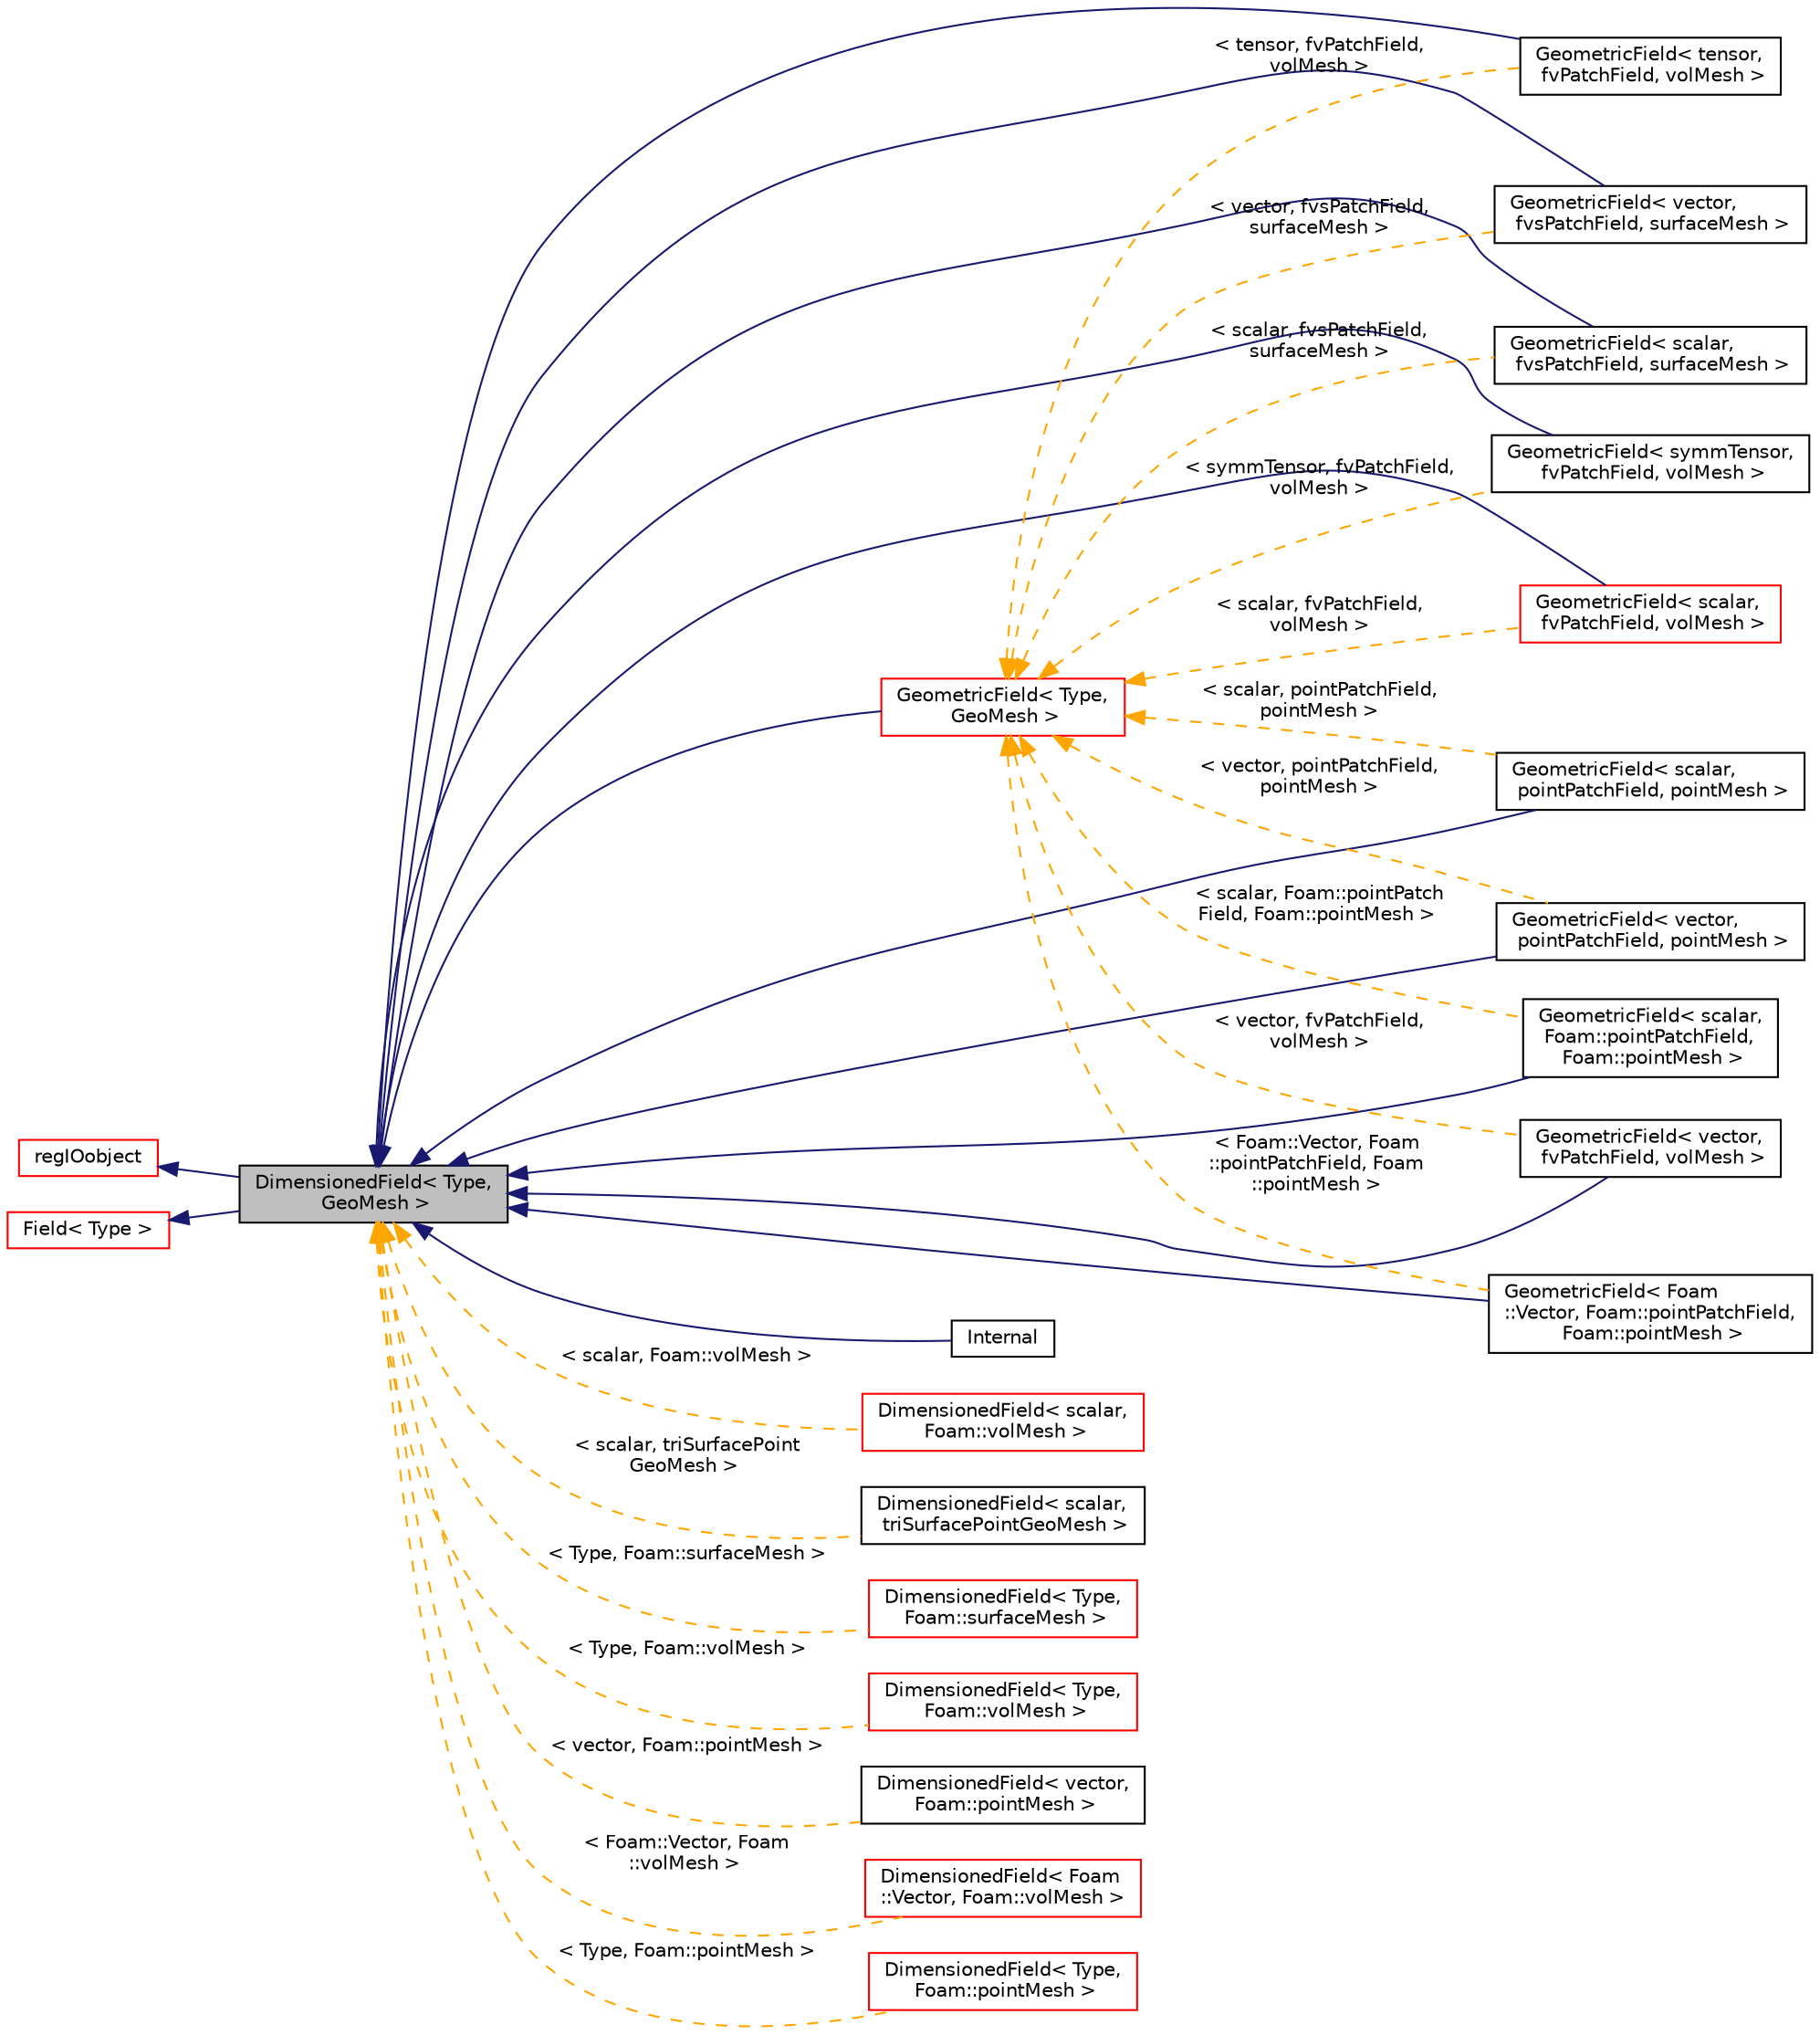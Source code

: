 digraph "DimensionedField&lt; Type, GeoMesh &gt;"
{
  bgcolor="transparent";
  edge [fontname="Helvetica",fontsize="10",labelfontname="Helvetica",labelfontsize="10"];
  node [fontname="Helvetica",fontsize="10",shape=record];
  rankdir="LR";
  Node1 [label="DimensionedField\< Type,\l GeoMesh \>",height=0.2,width=0.4,color="black", fillcolor="grey75", style="filled", fontcolor="black"];
  Node2 -> Node1 [dir="back",color="midnightblue",fontsize="10",style="solid",fontname="Helvetica"];
  Node2 [label="regIOobject",height=0.2,width=0.4,color="red",URL="$a02200.html",tooltip="regIOobject is an abstract class derived from IOobject to handle automatic object registration with t..."];
  Node3 -> Node1 [dir="back",color="midnightblue",fontsize="10",style="solid",fontname="Helvetica"];
  Node3 [label="Field\< Type \>",height=0.2,width=0.4,color="red",URL="$a00758.html",tooltip="Pre-declare SubField and related Field type. "];
  Node1 -> Node4 [dir="back",color="midnightblue",fontsize="10",style="solid",fontname="Helvetica"];
  Node4 [label="GeometricField\< Type,\l GeoMesh \>",height=0.2,width=0.4,color="red",URL="$a00930.html",tooltip="Generic GeometricField class. "];
  Node4 -> Node5 [dir="back",color="orange",fontsize="10",style="dashed",label=" \< symmTensor, fvPatchField,\l volMesh \>" ,fontname="Helvetica"];
  Node5 [label="GeometricField\< symmTensor,\l fvPatchField, volMesh \>",height=0.2,width=0.4,color="black",URL="$a00930.html"];
  Node4 -> Node6 [dir="back",color="orange",fontsize="10",style="dashed",label=" \< tensor, fvPatchField,\l volMesh \>" ,fontname="Helvetica"];
  Node6 [label="GeometricField\< tensor,\l fvPatchField, volMesh \>",height=0.2,width=0.4,color="black",URL="$a00930.html"];
  Node4 -> Node7 [dir="back",color="orange",fontsize="10",style="dashed",label=" \< vector, fvsPatchField,\l surfaceMesh \>" ,fontname="Helvetica"];
  Node7 [label="GeometricField\< vector,\l fvsPatchField, surfaceMesh \>",height=0.2,width=0.4,color="black",URL="$a00930.html"];
  Node4 -> Node8 [dir="back",color="orange",fontsize="10",style="dashed",label=" \< scalar, fvPatchField,\l volMesh \>" ,fontname="Helvetica"];
  Node8 [label="GeometricField\< scalar,\l fvPatchField, volMesh \>",height=0.2,width=0.4,color="red",URL="$a00930.html"];
  Node4 -> Node9 [dir="back",color="orange",fontsize="10",style="dashed",label=" \< scalar, fvsPatchField,\l surfaceMesh \>" ,fontname="Helvetica"];
  Node9 [label="GeometricField\< scalar,\l fvsPatchField, surfaceMesh \>",height=0.2,width=0.4,color="black",URL="$a00930.html"];
  Node4 -> Node10 [dir="back",color="orange",fontsize="10",style="dashed",label=" \< Foam::Vector, Foam\l::pointPatchField, Foam\l::pointMesh \>" ,fontname="Helvetica"];
  Node10 [label="GeometricField\< Foam\l::Vector, Foam::pointPatchField,\l Foam::pointMesh \>",height=0.2,width=0.4,color="black",URL="$a00930.html"];
  Node4 -> Node11 [dir="back",color="orange",fontsize="10",style="dashed",label=" \< scalar, pointPatchField,\l pointMesh \>" ,fontname="Helvetica"];
  Node11 [label="GeometricField\< scalar,\l pointPatchField, pointMesh \>",height=0.2,width=0.4,color="black",URL="$a00930.html"];
  Node4 -> Node12 [dir="back",color="orange",fontsize="10",style="dashed",label=" \< vector, fvPatchField,\l volMesh \>" ,fontname="Helvetica"];
  Node12 [label="GeometricField\< vector,\l fvPatchField, volMesh \>",height=0.2,width=0.4,color="black",URL="$a00930.html"];
  Node4 -> Node13 [dir="back",color="orange",fontsize="10",style="dashed",label=" \< scalar, Foam::pointPatch\lField, Foam::pointMesh \>" ,fontname="Helvetica"];
  Node13 [label="GeometricField\< scalar,\l Foam::pointPatchField,\l Foam::pointMesh \>",height=0.2,width=0.4,color="black",URL="$a00930.html"];
  Node4 -> Node14 [dir="back",color="orange",fontsize="10",style="dashed",label=" \< vector, pointPatchField,\l pointMesh \>" ,fontname="Helvetica"];
  Node14 [label="GeometricField\< vector,\l pointPatchField, pointMesh \>",height=0.2,width=0.4,color="black",URL="$a00930.html"];
  Node1 -> Node15 [dir="back",color="midnightblue",fontsize="10",style="solid",fontname="Helvetica"];
  Node15 [label="Internal",height=0.2,width=0.4,color="black",URL="$a01164.html",tooltip="The internalField of a SlicedGeometricField. "];
  Node1 -> Node10 [dir="back",color="midnightblue",fontsize="10",style="solid",fontname="Helvetica"];
  Node1 -> Node13 [dir="back",color="midnightblue",fontsize="10",style="solid",fontname="Helvetica"];
  Node1 -> Node8 [dir="back",color="midnightblue",fontsize="10",style="solid",fontname="Helvetica"];
  Node1 -> Node9 [dir="back",color="midnightblue",fontsize="10",style="solid",fontname="Helvetica"];
  Node1 -> Node11 [dir="back",color="midnightblue",fontsize="10",style="solid",fontname="Helvetica"];
  Node1 -> Node5 [dir="back",color="midnightblue",fontsize="10",style="solid",fontname="Helvetica"];
  Node1 -> Node6 [dir="back",color="midnightblue",fontsize="10",style="solid",fontname="Helvetica"];
  Node1 -> Node12 [dir="back",color="midnightblue",fontsize="10",style="solid",fontname="Helvetica"];
  Node1 -> Node7 [dir="back",color="midnightblue",fontsize="10",style="solid",fontname="Helvetica"];
  Node1 -> Node14 [dir="back",color="midnightblue",fontsize="10",style="solid",fontname="Helvetica"];
  Node1 -> Node16 [dir="back",color="orange",fontsize="10",style="dashed",label=" \< scalar, Foam::volMesh \>" ,fontname="Helvetica"];
  Node16 [label="DimensionedField\< scalar,\l Foam::volMesh \>",height=0.2,width=0.4,color="red",URL="$a00535.html"];
  Node1 -> Node17 [dir="back",color="orange",fontsize="10",style="dashed",label=" \< scalar, triSurfacePoint\lGeoMesh \>" ,fontname="Helvetica"];
  Node17 [label="DimensionedField\< scalar,\l triSurfacePointGeoMesh \>",height=0.2,width=0.4,color="black",URL="$a00535.html"];
  Node1 -> Node18 [dir="back",color="orange",fontsize="10",style="dashed",label=" \< Type, Foam::surfaceMesh \>" ,fontname="Helvetica"];
  Node18 [label="DimensionedField\< Type,\l Foam::surfaceMesh \>",height=0.2,width=0.4,color="red",URL="$a00535.html"];
  Node1 -> Node19 [dir="back",color="orange",fontsize="10",style="dashed",label=" \< Type, Foam::volMesh \>" ,fontname="Helvetica"];
  Node19 [label="DimensionedField\< Type,\l Foam::volMesh \>",height=0.2,width=0.4,color="red",URL="$a00535.html"];
  Node1 -> Node20 [dir="back",color="orange",fontsize="10",style="dashed",label=" \< vector, Foam::pointMesh \>" ,fontname="Helvetica"];
  Node20 [label="DimensionedField\< vector,\l Foam::pointMesh \>",height=0.2,width=0.4,color="black",URL="$a00535.html"];
  Node1 -> Node21 [dir="back",color="orange",fontsize="10",style="dashed",label=" \< Foam::Vector, Foam\l::volMesh \>" ,fontname="Helvetica"];
  Node21 [label="DimensionedField\< Foam\l::Vector, Foam::volMesh \>",height=0.2,width=0.4,color="red",URL="$a00535.html"];
  Node1 -> Node22 [dir="back",color="orange",fontsize="10",style="dashed",label=" \< Type, Foam::pointMesh \>" ,fontname="Helvetica"];
  Node22 [label="DimensionedField\< Type,\l Foam::pointMesh \>",height=0.2,width=0.4,color="red",URL="$a00535.html"];
}
